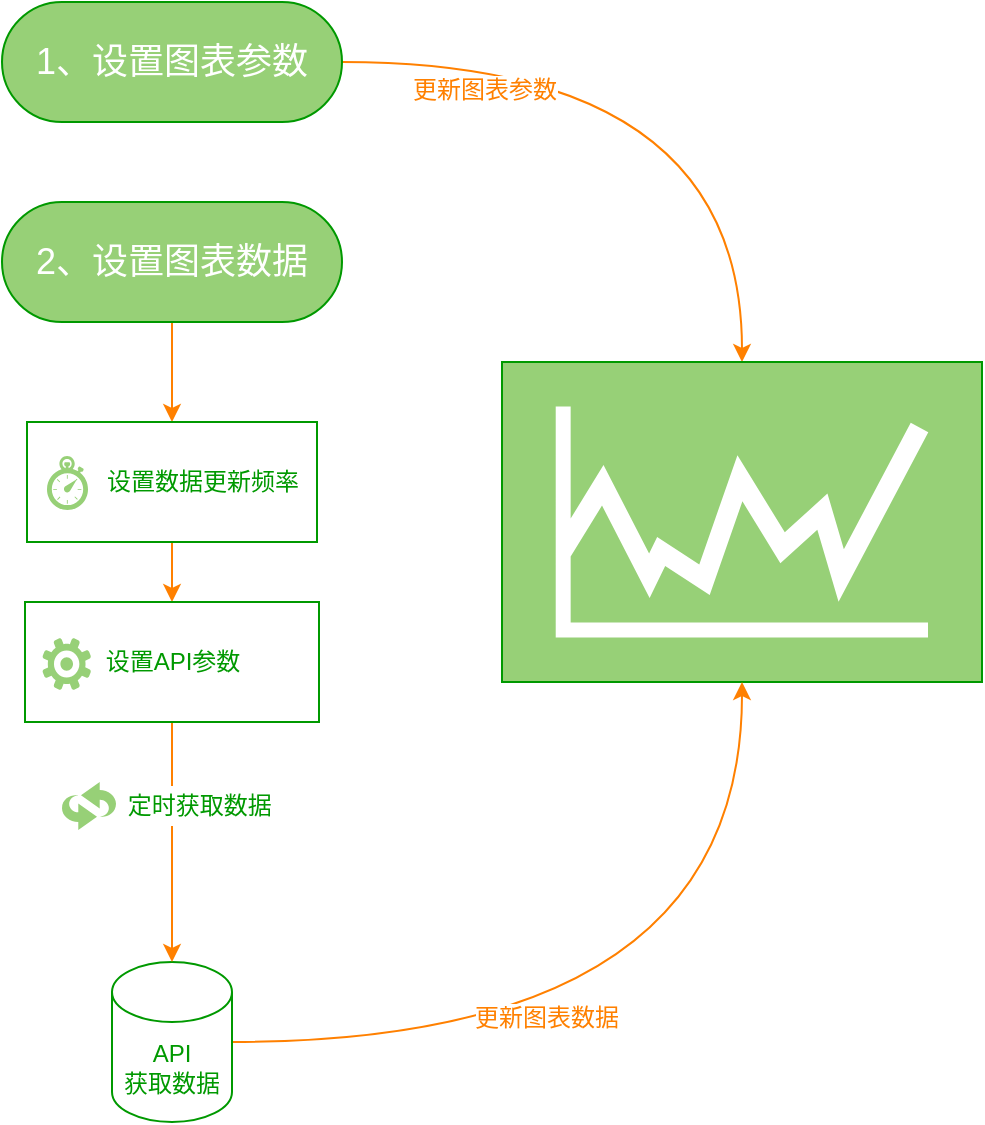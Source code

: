 <mxfile version="15.2.9" type="device"><diagram id="3-VvZ1Pcz6zhQAvrjlXg" name="Page-1"><mxGraphModel dx="1337" dy="711" grid="1" gridSize="10" guides="1" tooltips="1" connect="1" arrows="1" fold="1" page="1" pageScale="1" pageWidth="827" pageHeight="1169" math="0" shadow="0"><root><mxCell id="0"/><mxCell id="1" parent="0"/><mxCell id="HaLWD4accj1-lA6miIuf-12" style="edgeStyle=orthogonalEdgeStyle;rounded=0;orthogonalLoop=1;jettySize=auto;html=1;exitX=1;exitY=0.5;exitDx=0;exitDy=0;fontSize=18;fontColor=#FFFFFF;strokeColor=#FF8000;curved=1;" edge="1" parent="1" source="HaLWD4accj1-lA6miIuf-8" target="HaLWD4accj1-lA6miIuf-10"><mxGeometry relative="1" as="geometry"/></mxCell><mxCell id="HaLWD4accj1-lA6miIuf-40" value="更新图表参数" style="edgeLabel;html=1;align=center;verticalAlign=middle;resizable=0;points=[];fontSize=12;fontColor=#FF8000;" vertex="1" connectable="0" parent="HaLWD4accj1-lA6miIuf-12"><mxGeometry x="-0.453" y="-14" relative="1" as="geometry"><mxPoint x="-25" as="offset"/></mxGeometry></mxCell><mxCell id="HaLWD4accj1-lA6miIuf-8" value="1、设置图表参数" style="rounded=1;whiteSpace=wrap;html=1;fillColor=#97D077;arcSize=50;strokeColor=#009900;fontColor=#FFFFFF;fontSize=18;" vertex="1" parent="1"><mxGeometry x="100" y="120" width="170" height="60" as="geometry"/></mxCell><mxCell id="HaLWD4accj1-lA6miIuf-11" value="" style="group" vertex="1" connectable="0" parent="1"><mxGeometry x="350" y="300" width="240" height="160" as="geometry"/></mxCell><mxCell id="HaLWD4accj1-lA6miIuf-10" value="" style="rounded=0;whiteSpace=wrap;html=1;fontSize=18;fontColor=#FFFFFF;strokeColor=#009900;fillColor=#97D077;" vertex="1" parent="HaLWD4accj1-lA6miIuf-11"><mxGeometry width="240" height="160" as="geometry"/></mxCell><mxCell id="HaLWD4accj1-lA6miIuf-9" value="" style="verticalLabelPosition=bottom;sketch=0;html=1;fillColor=#FFFFFF;strokeColor=none;verticalAlign=top;pointerEvents=1;align=center;shape=mxgraph.cisco_safe.business_icons.icon24;fontSize=18;fontColor=#FFFFFF;" vertex="1" parent="HaLWD4accj1-lA6miIuf-11"><mxGeometry x="26.86" y="22.25" width="186.29" height="115.5" as="geometry"/></mxCell><mxCell id="HaLWD4accj1-lA6miIuf-24" style="edgeStyle=orthogonalEdgeStyle;curved=1;rounded=0;orthogonalLoop=1;jettySize=auto;html=1;exitX=0.5;exitY=1;exitDx=0;exitDy=0;entryX=0.5;entryY=0;entryDx=0;entryDy=0;fontSize=12;fontColor=#009900;strokeColor=#FF8000;" edge="1" parent="1" source="HaLWD4accj1-lA6miIuf-14" target="HaLWD4accj1-lA6miIuf-23"><mxGeometry relative="1" as="geometry"/></mxCell><mxCell id="HaLWD4accj1-lA6miIuf-14" value="2、设置图表数据" style="rounded=1;whiteSpace=wrap;html=1;fillColor=#97D077;arcSize=50;strokeColor=#009900;fontColor=#FFFFFF;fontSize=18;" vertex="1" parent="1"><mxGeometry x="100" y="220" width="170" height="60" as="geometry"/></mxCell><mxCell id="HaLWD4accj1-lA6miIuf-29" style="edgeStyle=orthogonalEdgeStyle;curved=1;rounded=0;orthogonalLoop=1;jettySize=auto;html=1;exitX=0.5;exitY=1;exitDx=0;exitDy=0;entryX=0.5;entryY=0;entryDx=0;entryDy=0;fontSize=12;fontColor=#009900;strokeColor=#FF8000;" edge="1" parent="1" source="HaLWD4accj1-lA6miIuf-23" target="HaLWD4accj1-lA6miIuf-28"><mxGeometry relative="1" as="geometry"/></mxCell><mxCell id="HaLWD4accj1-lA6miIuf-34" style="edgeStyle=orthogonalEdgeStyle;curved=1;rounded=0;orthogonalLoop=1;jettySize=auto;html=1;exitX=1;exitY=0.5;exitDx=0;exitDy=0;exitPerimeter=0;entryX=0.5;entryY=1;entryDx=0;entryDy=0;fontSize=12;fontColor=#009900;strokeColor=#FF8000;" edge="1" parent="1" source="HaLWD4accj1-lA6miIuf-25" target="HaLWD4accj1-lA6miIuf-10"><mxGeometry relative="1" as="geometry"/></mxCell><mxCell id="HaLWD4accj1-lA6miIuf-35" value="更新图表数据" style="edgeLabel;html=1;align=center;verticalAlign=middle;resizable=0;points=[];fontSize=12;fontColor=#FF8000;" vertex="1" connectable="0" parent="HaLWD4accj1-lA6miIuf-34"><mxGeometry x="-0.406" y="12" relative="1" as="geometry"><mxPoint x="28" as="offset"/></mxGeometry></mxCell><mxCell id="HaLWD4accj1-lA6miIuf-25" value="API&lt;br&gt;获取数据" style="shape=cylinder3;whiteSpace=wrap;html=1;boundedLbl=1;backgroundOutline=1;size=15;fontSize=12;fontColor=#009900;strokeColor=#009900;fillColor=#FFFFFF;" vertex="1" parent="1"><mxGeometry x="155" y="600" width="60" height="80" as="geometry"/></mxCell><mxCell id="HaLWD4accj1-lA6miIuf-31" style="edgeStyle=orthogonalEdgeStyle;curved=1;rounded=0;orthogonalLoop=1;jettySize=auto;html=1;exitX=0.5;exitY=1;exitDx=0;exitDy=0;entryX=0.5;entryY=0;entryDx=0;entryDy=0;entryPerimeter=0;fontSize=12;fontColor=#009900;strokeColor=#FF8000;startArrow=none;" edge="1" parent="1" source="HaLWD4accj1-lA6miIuf-37" target="HaLWD4accj1-lA6miIuf-25"><mxGeometry relative="1" as="geometry"/></mxCell><mxCell id="HaLWD4accj1-lA6miIuf-30" value="" style="verticalLabelPosition=bottom;sketch=0;html=1;fillColor=#97D077;strokeColor=none;verticalAlign=top;pointerEvents=1;align=center;shape=mxgraph.cisco_safe.business_icons.icon30;fontSize=12;fontColor=#009900;" vertex="1" parent="1"><mxGeometry x="130" y="510" width="27" height="24" as="geometry"/></mxCell><mxCell id="HaLWD4accj1-lA6miIuf-37" value="&amp;nbsp; &amp;nbsp; &amp;nbsp; &amp;nbsp; 定时获取数据" style="text;html=1;strokeColor=none;fillColor=none;align=center;verticalAlign=middle;whiteSpace=wrap;rounded=0;fontSize=12;fontColor=#009900;" vertex="1" parent="1"><mxGeometry x="132.5" y="512" width="105" height="20" as="geometry"/></mxCell><mxCell id="HaLWD4accj1-lA6miIuf-38" value="" style="edgeStyle=orthogonalEdgeStyle;curved=1;rounded=0;orthogonalLoop=1;jettySize=auto;html=1;exitX=0.5;exitY=1;exitDx=0;exitDy=0;entryX=0.5;entryY=0;entryDx=0;entryDy=0;entryPerimeter=0;fontSize=12;fontColor=#009900;strokeColor=#FF8000;endArrow=none;" edge="1" parent="1" source="HaLWD4accj1-lA6miIuf-28" target="HaLWD4accj1-lA6miIuf-37"><mxGeometry relative="1" as="geometry"><mxPoint x="185" y="460" as="sourcePoint"/><mxPoint x="185" y="650" as="targetPoint"/></mxGeometry></mxCell><mxCell id="HaLWD4accj1-lA6miIuf-41" value="" style="group" vertex="1" connectable="0" parent="1"><mxGeometry x="111.5" y="420" width="147" height="60" as="geometry"/></mxCell><mxCell id="HaLWD4accj1-lA6miIuf-28" value="设置API参数" style="rounded=0;whiteSpace=wrap;html=1;fontSize=12;fontColor=#009900;strokeColor=#009900;fillColor=#FFFFFF;" vertex="1" parent="HaLWD4accj1-lA6miIuf-41"><mxGeometry width="147" height="60" as="geometry"/></mxCell><mxCell id="HaLWD4accj1-lA6miIuf-33" value="" style="verticalLabelPosition=bottom;sketch=0;html=1;fillColor=#97D077;strokeColor=none;verticalAlign=top;pointerEvents=1;align=center;shape=mxgraph.cisco_safe.security_icons.icon19;fontSize=12;fontColor=#009900;" vertex="1" parent="HaLWD4accj1-lA6miIuf-41"><mxGeometry x="8.67" y="18" width="24.38" height="26" as="geometry"/></mxCell><mxCell id="HaLWD4accj1-lA6miIuf-42" value="" style="group" vertex="1" connectable="0" parent="1"><mxGeometry x="112.5" y="330" width="145" height="60" as="geometry"/></mxCell><mxCell id="HaLWD4accj1-lA6miIuf-23" value="&amp;nbsp; &amp;nbsp; &amp;nbsp; &amp;nbsp; &amp;nbsp;设置数据更新频率" style="rounded=0;whiteSpace=wrap;html=1;fontSize=12;fontColor=#009900;strokeColor=#009900;fillColor=#FFFFFF;" vertex="1" parent="HaLWD4accj1-lA6miIuf-42"><mxGeometry width="145" height="60" as="geometry"/></mxCell><mxCell id="HaLWD4accj1-lA6miIuf-7" value="" style="verticalLabelPosition=bottom;sketch=0;html=1;fillColor=#97D077;strokeColor=none;verticalAlign=top;pointerEvents=1;align=center;shape=mxgraph.cisco_safe.business_icons.icon8;" vertex="1" parent="HaLWD4accj1-lA6miIuf-42"><mxGeometry x="10" y="17" width="20.5" height="27" as="geometry"/></mxCell></root></mxGraphModel></diagram></mxfile>